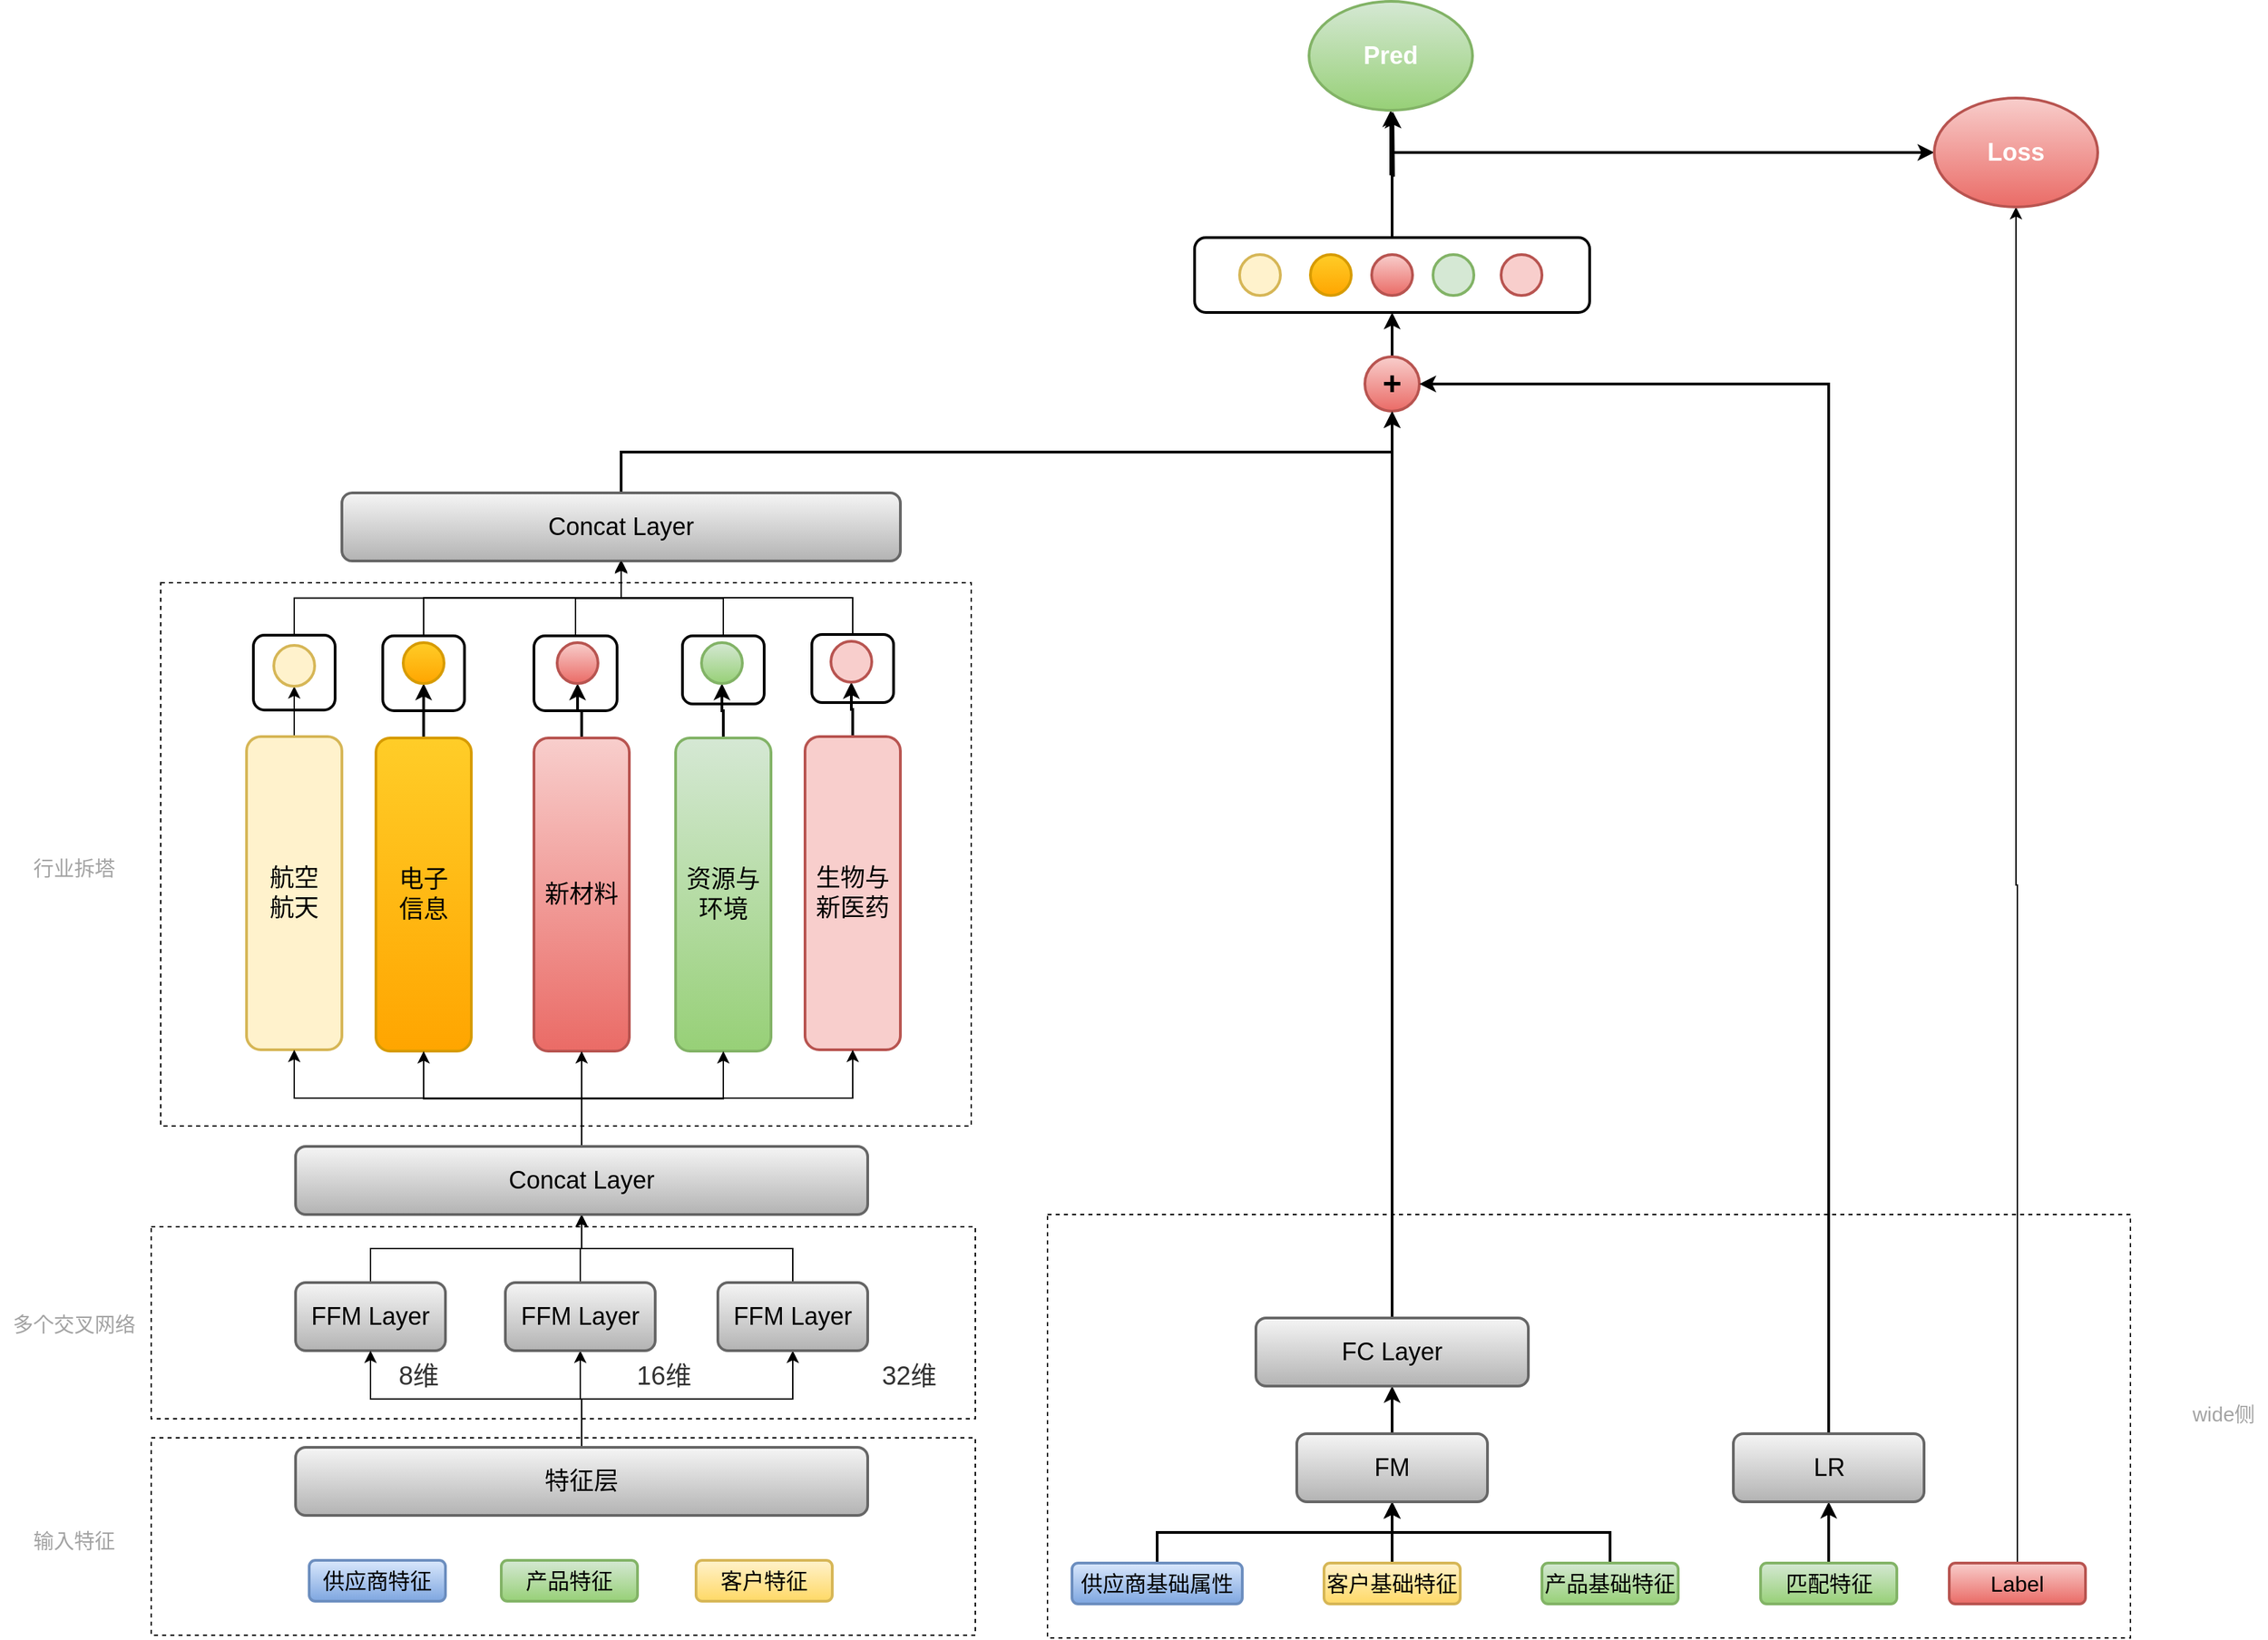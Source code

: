 <mxfile version="20.5.3" type="github">
  <diagram id="FtoD-XMlUUmFFMKcjNig" name="Page-1">
    <mxGraphModel dx="2556" dy="2064" grid="0" gridSize="10" guides="1" tooltips="1" connect="1" arrows="1" fold="1" page="0" pageScale="1" pageWidth="850" pageHeight="1100" math="0" shadow="0">
      <root>
        <mxCell id="0" />
        <mxCell id="1" parent="0" />
        <mxCell id="9xGQbu5b4NpAhHMv7e0Q-13" value="" style="rounded=0;whiteSpace=wrap;html=1;dashed=1;fontSize=15;fontColor=#A3A3A3;" vertex="1" parent="1">
          <mxGeometry x="692" y="390" width="795" height="311" as="geometry" />
        </mxCell>
        <mxCell id="9xGQbu5b4NpAhHMv7e0Q-11" value="" style="rounded=0;whiteSpace=wrap;html=1;dashed=1;fontSize=15;fontColor=#A3A3A3;" vertex="1" parent="1">
          <mxGeometry x="34" y="554" width="605" height="145" as="geometry" />
        </mxCell>
        <mxCell id="9xGQbu5b4NpAhHMv7e0Q-8" value="" style="rounded=0;whiteSpace=wrap;html=1;dashed=1;fontSize=15;fontColor=#A3A3A3;" vertex="1" parent="1">
          <mxGeometry x="34" y="399" width="605" height="141" as="geometry" />
        </mxCell>
        <mxCell id="9xGQbu5b4NpAhHMv7e0Q-6" value="" style="rounded=0;whiteSpace=wrap;html=1;dashed=1;fontSize=15;fontColor=#A3A3A3;" vertex="1" parent="1">
          <mxGeometry x="41" y="-74" width="595" height="399" as="geometry" />
        </mxCell>
        <mxCell id="lZUS2v1G8GHMa_mkW9TZ-2" value="供应商特征" style="rounded=1;whiteSpace=wrap;html=1;fontSize=16;fillColor=#dae8fc;strokeColor=#6c8ebf;gradientColor=#7ea6e0;strokeWidth=2;" parent="1" vertex="1">
          <mxGeometry x="150" y="644" width="100" height="30" as="geometry" />
        </mxCell>
        <mxCell id="lZUS2v1G8GHMa_mkW9TZ-4" value="产品特征" style="rounded=1;whiteSpace=wrap;html=1;fontSize=16;fillColor=#d5e8d4;strokeColor=#82b366;gradientColor=#97d077;strokeWidth=2;" parent="1" vertex="1">
          <mxGeometry x="291" y="644" width="100" height="30" as="geometry" />
        </mxCell>
        <mxCell id="lZUS2v1G8GHMa_mkW9TZ-6" value="客户特征" style="rounded=1;whiteSpace=wrap;html=1;fontSize=16;fillColor=#fff2cc;strokeColor=#d6b656;gradientColor=#ffd966;strokeWidth=2;" parent="1" vertex="1">
          <mxGeometry x="434" y="644" width="100" height="30" as="geometry" />
        </mxCell>
        <mxCell id="lZUS2v1G8GHMa_mkW9TZ-9" style="edgeStyle=orthogonalEdgeStyle;rounded=0;orthogonalLoop=1;jettySize=auto;html=1;exitX=0.5;exitY=0;exitDx=0;exitDy=0;entryX=0.5;entryY=1;entryDx=0;entryDy=0;strokeWidth=2;" parent="1" source="lZUS2v1G8GHMa_mkW9TZ-10" target="lZUS2v1G8GHMa_mkW9TZ-82" edge="1">
          <mxGeometry relative="1" as="geometry" />
        </mxCell>
        <mxCell id="lZUS2v1G8GHMa_mkW9TZ-10" value="供应商基础属性" style="rounded=1;whiteSpace=wrap;html=1;fontSize=16;fillColor=#dae8fc;strokeColor=#6c8ebf;gradientColor=#7ea6e0;strokeWidth=2;" parent="1" vertex="1">
          <mxGeometry x="710" y="646" width="125" height="30" as="geometry" />
        </mxCell>
        <mxCell id="lZUS2v1G8GHMa_mkW9TZ-11" style="edgeStyle=orthogonalEdgeStyle;rounded=0;orthogonalLoop=1;jettySize=auto;html=1;exitX=0.5;exitY=0;exitDx=0;exitDy=0;entryX=0.5;entryY=1;entryDx=0;entryDy=0;strokeWidth=2;" parent="1" source="lZUS2v1G8GHMa_mkW9TZ-12" target="lZUS2v1G8GHMa_mkW9TZ-106" edge="1">
          <mxGeometry relative="1" as="geometry" />
        </mxCell>
        <mxCell id="lZUS2v1G8GHMa_mkW9TZ-12" value="匹配特征" style="rounded=1;whiteSpace=wrap;html=1;fontSize=16;fillColor=#d5e8d4;strokeColor=#82b366;gradientColor=#97d077;strokeWidth=2;" parent="1" vertex="1">
          <mxGeometry x="1215.5" y="646" width="100" height="30" as="geometry" />
        </mxCell>
        <mxCell id="lZUS2v1G8GHMa_mkW9TZ-13" style="edgeStyle=orthogonalEdgeStyle;rounded=0;orthogonalLoop=1;jettySize=auto;html=1;exitX=0.5;exitY=0;exitDx=0;exitDy=0;entryX=0.5;entryY=1;entryDx=0;entryDy=0;strokeWidth=2;" parent="1" source="lZUS2v1G8GHMa_mkW9TZ-14" target="lZUS2v1G8GHMa_mkW9TZ-82" edge="1">
          <mxGeometry relative="1" as="geometry" />
        </mxCell>
        <mxCell id="lZUS2v1G8GHMa_mkW9TZ-14" value="客户基础特征" style="rounded=1;whiteSpace=wrap;html=1;fontSize=16;fillColor=#fff2cc;strokeColor=#d6b656;gradientColor=#ffd966;strokeWidth=2;" parent="1" vertex="1">
          <mxGeometry x="895" y="646" width="100" height="30" as="geometry" />
        </mxCell>
        <mxCell id="lZUS2v1G8GHMa_mkW9TZ-15" style="edgeStyle=orthogonalEdgeStyle;rounded=0;orthogonalLoop=1;jettySize=auto;html=1;exitX=0.5;exitY=0;exitDx=0;exitDy=0;entryX=0.5;entryY=1;entryDx=0;entryDy=0;strokeWidth=2;" parent="1" source="lZUS2v1G8GHMa_mkW9TZ-16" target="lZUS2v1G8GHMa_mkW9TZ-82" edge="1">
          <mxGeometry relative="1" as="geometry" />
        </mxCell>
        <mxCell id="lZUS2v1G8GHMa_mkW9TZ-16" value="产品基础特征" style="rounded=1;whiteSpace=wrap;html=1;fontSize=16;fillColor=#d5e8d4;strokeColor=#82b366;gradientColor=#97d077;strokeWidth=2;" parent="1" vertex="1">
          <mxGeometry x="1055" y="646" width="100" height="30" as="geometry" />
        </mxCell>
        <mxCell id="syDb2VAmhITfCRq654g6-47" style="edgeStyle=orthogonalEdgeStyle;rounded=0;jumpSize=1;orthogonalLoop=1;jettySize=auto;html=1;exitX=0.5;exitY=0;exitDx=0;exitDy=0;entryX=0.5;entryY=1;entryDx=0;entryDy=0;strokeWidth=1;fontSize=19;fontColor=#333333;" parent="1" source="lZUS2v1G8GHMa_mkW9TZ-20" target="syDb2VAmhITfCRq654g6-36" edge="1">
          <mxGeometry relative="1" as="geometry" />
        </mxCell>
        <mxCell id="lZUS2v1G8GHMa_mkW9TZ-20" value="FFM Layer" style="rounded=1;whiteSpace=wrap;html=1;fontSize=18;fillColor=#f5f5f5;gradientColor=#b3b3b3;strokeColor=#666666;strokeWidth=2;" parent="1" vertex="1">
          <mxGeometry x="140" y="440" width="110" height="50" as="geometry" />
        </mxCell>
        <mxCell id="lZUS2v1G8GHMa_mkW9TZ-38" style="edgeStyle=orthogonalEdgeStyle;rounded=0;orthogonalLoop=1;jettySize=auto;html=1;exitX=0.5;exitY=0;exitDx=0;exitDy=0;entryX=0.5;entryY=1;entryDx=0;entryDy=0;strokeWidth=2;" parent="1" source="lZUS2v1G8GHMa_mkW9TZ-40" target="lZUS2v1G8GHMa_mkW9TZ-56" edge="1">
          <mxGeometry relative="1" as="geometry" />
        </mxCell>
        <mxCell id="lZUS2v1G8GHMa_mkW9TZ-40" value="电子&lt;br&gt;信息" style="rounded=1;whiteSpace=wrap;html=1;fontSize=18;fillColor=#ffcd28;gradientColor=#ffa500;strokeColor=#d79b00;strokeWidth=2;" parent="1" vertex="1">
          <mxGeometry x="199" y="40" width="70" height="230" as="geometry" />
        </mxCell>
        <mxCell id="lZUS2v1G8GHMa_mkW9TZ-42" style="edgeStyle=orthogonalEdgeStyle;rounded=0;orthogonalLoop=1;jettySize=auto;html=1;exitX=0.5;exitY=0;exitDx=0;exitDy=0;entryX=0.5;entryY=1;entryDx=0;entryDy=0;strokeWidth=2;" parent="1" source="lZUS2v1G8GHMa_mkW9TZ-44" target="lZUS2v1G8GHMa_mkW9TZ-59" edge="1">
          <mxGeometry relative="1" as="geometry" />
        </mxCell>
        <mxCell id="lZUS2v1G8GHMa_mkW9TZ-44" value="新材料" style="rounded=1;whiteSpace=wrap;html=1;fontSize=18;fillColor=#f8cecc;gradientColor=#ea6b66;strokeColor=#b85450;strokeWidth=2;" parent="1" vertex="1">
          <mxGeometry x="315" y="40" width="70" height="230" as="geometry" />
        </mxCell>
        <mxCell id="lZUS2v1G8GHMa_mkW9TZ-45" style="edgeStyle=orthogonalEdgeStyle;rounded=0;orthogonalLoop=1;jettySize=auto;html=1;exitX=0.5;exitY=0;exitDx=0;exitDy=0;entryX=0.5;entryY=1;entryDx=0;entryDy=0;strokeWidth=2;" parent="1" source="lZUS2v1G8GHMa_mkW9TZ-46" target="lZUS2v1G8GHMa_mkW9TZ-63" edge="1">
          <mxGeometry relative="1" as="geometry" />
        </mxCell>
        <mxCell id="lZUS2v1G8GHMa_mkW9TZ-46" value="资源与环境" style="rounded=1;whiteSpace=wrap;html=1;fontSize=18;fillColor=#d5e8d4;gradientColor=#97d077;strokeColor=#82b366;strokeWidth=2;" parent="1" vertex="1">
          <mxGeometry x="419" y="40" width="70" height="230" as="geometry" />
        </mxCell>
        <mxCell id="lZUS2v1G8GHMa_mkW9TZ-56" value="" style="ellipse;whiteSpace=wrap;html=1;aspect=fixed;fillColor=#ffcd28;gradientColor=#ffa500;strokeColor=#d79b00;strokeWidth=2;" parent="1" vertex="1">
          <mxGeometry x="219" y="-30" width="30" height="30" as="geometry" />
        </mxCell>
        <mxCell id="lZUS2v1G8GHMa_mkW9TZ-59" value="" style="ellipse;whiteSpace=wrap;html=1;aspect=fixed;fillColor=#f8cecc;gradientColor=#ea6b66;strokeColor=#b85450;strokeWidth=2;" parent="1" vertex="1">
          <mxGeometry x="332" y="-30" width="30" height="30" as="geometry" />
        </mxCell>
        <mxCell id="lZUS2v1G8GHMa_mkW9TZ-63" value="" style="ellipse;whiteSpace=wrap;html=1;aspect=fixed;fillColor=#d5e8d4;gradientColor=#97d077;strokeColor=#82b366;strokeWidth=2;" parent="1" vertex="1">
          <mxGeometry x="438" y="-30" width="30" height="30" as="geometry" />
        </mxCell>
        <mxCell id="lZUS2v1G8GHMa_mkW9TZ-74" value="" style="ellipse;whiteSpace=wrap;html=1;aspect=fixed;fillColor=#ffcd28;gradientColor=#ffa500;strokeColor=#d79b00;strokeWidth=2;" parent="1" vertex="1">
          <mxGeometry x="885" y="-315" width="30" height="30" as="geometry" />
        </mxCell>
        <mxCell id="lZUS2v1G8GHMa_mkW9TZ-75" value="" style="ellipse;whiteSpace=wrap;html=1;aspect=fixed;fillColor=#f8cecc;gradientColor=#ea6b66;strokeColor=#b85450;strokeWidth=2;" parent="1" vertex="1">
          <mxGeometry x="930" y="-315" width="30" height="30" as="geometry" />
        </mxCell>
        <mxCell id="lZUS2v1G8GHMa_mkW9TZ-76" value="" style="ellipse;whiteSpace=wrap;html=1;aspect=fixed;fillColor=#d5e8d4;strokeColor=#82b366;strokeWidth=2;" parent="1" vertex="1">
          <mxGeometry x="975" y="-315" width="30" height="30" as="geometry" />
        </mxCell>
        <mxCell id="lZUS2v1G8GHMa_mkW9TZ-77" value="" style="ellipse;whiteSpace=wrap;html=1;aspect=fixed;fillColor=#f8cecc;strokeColor=#b85450;strokeWidth=2;" parent="1" vertex="1">
          <mxGeometry x="1025" y="-315" width="30" height="30" as="geometry" />
        </mxCell>
        <mxCell id="lZUS2v1G8GHMa_mkW9TZ-81" style="edgeStyle=orthogonalEdgeStyle;rounded=0;orthogonalLoop=1;jettySize=auto;html=1;exitX=0.5;exitY=0;exitDx=0;exitDy=0;entryX=0.5;entryY=1;entryDx=0;entryDy=0;strokeWidth=2;" parent="1" source="lZUS2v1G8GHMa_mkW9TZ-82" target="lZUS2v1G8GHMa_mkW9TZ-86" edge="1">
          <mxGeometry relative="1" as="geometry" />
        </mxCell>
        <mxCell id="lZUS2v1G8GHMa_mkW9TZ-82" value="FM" style="rounded=1;whiteSpace=wrap;html=1;fontSize=18;fillColor=#f5f5f5;gradientColor=#b3b3b3;strokeColor=#666666;strokeWidth=2;" parent="1" vertex="1">
          <mxGeometry x="875" y="551" width="140" height="50" as="geometry" />
        </mxCell>
        <mxCell id="lZUS2v1G8GHMa_mkW9TZ-85" style="edgeStyle=orthogonalEdgeStyle;rounded=0;orthogonalLoop=1;jettySize=auto;html=1;exitX=0.5;exitY=0;exitDx=0;exitDy=0;entryX=0.5;entryY=1;entryDx=0;entryDy=0;fontSize=16;strokeWidth=2;" parent="1" source="lZUS2v1G8GHMa_mkW9TZ-86" target="lZUS2v1G8GHMa_mkW9TZ-88" edge="1">
          <mxGeometry relative="1" as="geometry" />
        </mxCell>
        <mxCell id="lZUS2v1G8GHMa_mkW9TZ-86" value="FC Layer" style="rounded=1;whiteSpace=wrap;html=1;fontSize=18;fillColor=#f5f5f5;gradientColor=#b3b3b3;strokeColor=#666666;strokeWidth=2;" parent="1" vertex="1">
          <mxGeometry x="845" y="466" width="200" height="50" as="geometry" />
        </mxCell>
        <mxCell id="lZUS2v1G8GHMa_mkW9TZ-87" style="edgeStyle=orthogonalEdgeStyle;rounded=0;orthogonalLoop=1;jettySize=auto;html=1;exitX=0.5;exitY=0;exitDx=0;exitDy=0;entryX=0.5;entryY=1;entryDx=0;entryDy=0;fontSize=16;strokeWidth=2;" parent="1" source="lZUS2v1G8GHMa_mkW9TZ-88" target="lZUS2v1G8GHMa_mkW9TZ-92" edge="1">
          <mxGeometry relative="1" as="geometry" />
        </mxCell>
        <mxCell id="lZUS2v1G8GHMa_mkW9TZ-88" value="&lt;h1&gt;+&lt;/h1&gt;" style="ellipse;whiteSpace=wrap;html=1;aspect=fixed;fillColor=#f8cecc;gradientColor=#ea6b66;strokeColor=#b85450;strokeWidth=2;" parent="1" vertex="1">
          <mxGeometry x="925" y="-240" width="40" height="40" as="geometry" />
        </mxCell>
        <mxCell id="lZUS2v1G8GHMa_mkW9TZ-89" style="edgeStyle=orthogonalEdgeStyle;rounded=0;orthogonalLoop=1;jettySize=auto;html=1;exitX=0.5;exitY=0;exitDx=0;exitDy=0;entryX=0;entryY=0.5;entryDx=0;entryDy=0;fontSize=16;strokeWidth=2;" parent="1" source="lZUS2v1G8GHMa_mkW9TZ-92" target="lZUS2v1G8GHMa_mkW9TZ-116" edge="1">
          <mxGeometry relative="1" as="geometry">
            <Array as="points">
              <mxPoint x="945" y="-390" />
            </Array>
          </mxGeometry>
        </mxCell>
        <mxCell id="lZUS2v1G8GHMa_mkW9TZ-90" style="edgeStyle=orthogonalEdgeStyle;rounded=0;orthogonalLoop=1;jettySize=auto;html=1;exitX=0.5;exitY=0;exitDx=0;exitDy=0;fontSize=16;strokeWidth=2;" parent="1" source="lZUS2v1G8GHMa_mkW9TZ-92" edge="1">
          <mxGeometry relative="1" as="geometry">
            <mxPoint x="945.529" y="-420" as="targetPoint" />
          </mxGeometry>
        </mxCell>
        <mxCell id="lZUS2v1G8GHMa_mkW9TZ-91" style="edgeStyle=orthogonalEdgeStyle;rounded=0;orthogonalLoop=1;jettySize=auto;html=1;exitX=0.5;exitY=0;exitDx=0;exitDy=0;entryX=0.5;entryY=1;entryDx=0;entryDy=0;fontSize=18;strokeWidth=2;" parent="1" source="lZUS2v1G8GHMa_mkW9TZ-92" target="lZUS2v1G8GHMa_mkW9TZ-117" edge="1">
          <mxGeometry relative="1" as="geometry" />
        </mxCell>
        <mxCell id="lZUS2v1G8GHMa_mkW9TZ-92" value="" style="rounded=1;whiteSpace=wrap;html=1;shadow=0;gradientColor=none;fillColor=none;strokeWidth=2;" parent="1" vertex="1">
          <mxGeometry x="800" y="-327.5" width="290" height="55" as="geometry" />
        </mxCell>
        <mxCell id="lZUS2v1G8GHMa_mkW9TZ-149" style="edgeStyle=orthogonalEdgeStyle;rounded=0;orthogonalLoop=1;jettySize=auto;html=1;exitX=0.5;exitY=0;exitDx=0;exitDy=0;entryX=0.5;entryY=1;entryDx=0;entryDy=0;" parent="1" edge="1">
          <mxGeometry relative="1" as="geometry">
            <mxPoint x="234" y="-36" as="sourcePoint" />
            <mxPoint x="379" y="-91" as="targetPoint" />
            <Array as="points">
              <mxPoint x="234" y="-63" />
              <mxPoint x="379" y="-63" />
            </Array>
          </mxGeometry>
        </mxCell>
        <mxCell id="lZUS2v1G8GHMa_mkW9TZ-94" value="" style="rounded=1;whiteSpace=wrap;html=1;shadow=0;gradientColor=none;fillColor=none;strokeWidth=2;" parent="1" vertex="1">
          <mxGeometry x="204" y="-35" width="60" height="55" as="geometry" />
        </mxCell>
        <mxCell id="syDb2VAmhITfCRq654g6-43" style="edgeStyle=orthogonalEdgeStyle;rounded=0;jumpSize=1;orthogonalLoop=1;jettySize=auto;html=1;exitX=0.5;exitY=0;exitDx=0;exitDy=0;entryX=0.5;entryY=1;entryDx=0;entryDy=0;strokeWidth=1;fontSize=19;fontColor=#333333;" parent="1" source="lZUS2v1G8GHMa_mkW9TZ-96" target="lZUS2v1G8GHMa_mkW9TZ-104" edge="1">
          <mxGeometry relative="1" as="geometry" />
        </mxCell>
        <mxCell id="lZUS2v1G8GHMa_mkW9TZ-96" value="" style="rounded=1;whiteSpace=wrap;html=1;shadow=0;gradientColor=none;fillColor=none;strokeWidth=2;" parent="1" vertex="1">
          <mxGeometry x="315" y="-35" width="61" height="55" as="geometry" />
        </mxCell>
        <mxCell id="lZUS2v1G8GHMa_mkW9TZ-147" style="edgeStyle=orthogonalEdgeStyle;rounded=0;orthogonalLoop=1;jettySize=auto;html=1;exitX=0.5;exitY=0;exitDx=0;exitDy=0;entryX=0.5;entryY=1;entryDx=0;entryDy=0;" parent="1" source="lZUS2v1G8GHMa_mkW9TZ-100" target="lZUS2v1G8GHMa_mkW9TZ-104" edge="1">
          <mxGeometry relative="1" as="geometry" />
        </mxCell>
        <mxCell id="lZUS2v1G8GHMa_mkW9TZ-100" value="" style="rounded=1;whiteSpace=wrap;html=1;shadow=0;gradientColor=none;fillColor=none;strokeWidth=2;" parent="1" vertex="1">
          <mxGeometry x="424" y="-35" width="60" height="50" as="geometry" />
        </mxCell>
        <mxCell id="lZUS2v1G8GHMa_mkW9TZ-103" style="edgeStyle=orthogonalEdgeStyle;rounded=0;orthogonalLoop=1;jettySize=auto;html=1;exitX=0.5;exitY=0;exitDx=0;exitDy=0;strokeWidth=2;" parent="1" source="lZUS2v1G8GHMa_mkW9TZ-104" target="lZUS2v1G8GHMa_mkW9TZ-88" edge="1">
          <mxGeometry relative="1" as="geometry" />
        </mxCell>
        <mxCell id="lZUS2v1G8GHMa_mkW9TZ-104" value="Concat Layer" style="rounded=1;whiteSpace=wrap;html=1;fontSize=18;fillColor=#f5f5f5;gradientColor=#b3b3b3;strokeColor=#666666;strokeWidth=2;" parent="1" vertex="1">
          <mxGeometry x="174" y="-140" width="410" height="50" as="geometry" />
        </mxCell>
        <mxCell id="lZUS2v1G8GHMa_mkW9TZ-105" style="edgeStyle=orthogonalEdgeStyle;rounded=0;orthogonalLoop=1;jettySize=auto;html=1;exitX=0.5;exitY=0;exitDx=0;exitDy=0;entryX=1;entryY=0.5;entryDx=0;entryDy=0;strokeWidth=2;" parent="1" source="lZUS2v1G8GHMa_mkW9TZ-106" target="lZUS2v1G8GHMa_mkW9TZ-88" edge="1">
          <mxGeometry relative="1" as="geometry" />
        </mxCell>
        <mxCell id="lZUS2v1G8GHMa_mkW9TZ-106" value="LR" style="rounded=1;whiteSpace=wrap;html=1;fontSize=18;fillColor=#f5f5f5;gradientColor=#b3b3b3;strokeColor=#666666;strokeWidth=2;" parent="1" vertex="1">
          <mxGeometry x="1195.5" y="551" width="140" height="50" as="geometry" />
        </mxCell>
        <mxCell id="9xGQbu5b4NpAhHMv7e0Q-2" style="edgeStyle=orthogonalEdgeStyle;rounded=0;orthogonalLoop=1;jettySize=auto;html=1;entryX=0.5;entryY=1;entryDx=0;entryDy=0;" edge="1" parent="1" source="lZUS2v1G8GHMa_mkW9TZ-115" target="lZUS2v1G8GHMa_mkW9TZ-116">
          <mxGeometry relative="1" as="geometry" />
        </mxCell>
        <mxCell id="lZUS2v1G8GHMa_mkW9TZ-115" value="Label" style="rounded=1;whiteSpace=wrap;html=1;fontSize=16;fillColor=#f8cecc;strokeColor=#b85450;gradientColor=#ea6b66;strokeWidth=2;" parent="1" vertex="1">
          <mxGeometry x="1354" y="646" width="100" height="30" as="geometry" />
        </mxCell>
        <mxCell id="lZUS2v1G8GHMa_mkW9TZ-116" value="&lt;font style=&quot;font-size: 18px&quot;&gt;Loss&lt;/font&gt;" style="ellipse;whiteSpace=wrap;html=1;shadow=0;fontSize=18;strokeWidth=2;fillColor=#f8cecc;gradientColor=#ea6b66;fontStyle=1;strokeColor=#b85450;fontColor=#FFFFFF;" parent="1" vertex="1">
          <mxGeometry x="1343" y="-430" width="120" height="80" as="geometry" />
        </mxCell>
        <mxCell id="lZUS2v1G8GHMa_mkW9TZ-117" value="&lt;font style=&quot;font-size: 18px&quot;&gt;Pred&lt;/font&gt;" style="ellipse;whiteSpace=wrap;html=1;shadow=0;fontSize=18;strokeWidth=2;fillColor=#d5e8d4;gradientColor=#97d077;fontStyle=1;strokeColor=#82b366;fontColor=#FFFFFF;" parent="1" vertex="1">
          <mxGeometry x="884" y="-501" width="120" height="80" as="geometry" />
        </mxCell>
        <mxCell id="lZUS2v1G8GHMa_mkW9TZ-125" style="edgeStyle=orthogonalEdgeStyle;rounded=0;orthogonalLoop=1;jettySize=auto;html=1;exitX=0.5;exitY=0;exitDx=0;exitDy=0;entryX=0.5;entryY=1;entryDx=0;entryDy=0;strokeWidth=2;" parent="1" source="lZUS2v1G8GHMa_mkW9TZ-126" target="lZUS2v1G8GHMa_mkW9TZ-127" edge="1">
          <mxGeometry relative="1" as="geometry" />
        </mxCell>
        <mxCell id="lZUS2v1G8GHMa_mkW9TZ-126" value="生物与新医药" style="rounded=1;whiteSpace=wrap;html=1;fontSize=18;fillColor=#f8cecc;strokeColor=#b85450;strokeWidth=2;" parent="1" vertex="1">
          <mxGeometry x="514" y="39" width="70" height="230" as="geometry" />
        </mxCell>
        <mxCell id="lZUS2v1G8GHMa_mkW9TZ-127" value="" style="ellipse;whiteSpace=wrap;html=1;aspect=fixed;fillColor=#f8cecc;strokeColor=#b85450;strokeWidth=2;" parent="1" vertex="1">
          <mxGeometry x="533" y="-31" width="30" height="30" as="geometry" />
        </mxCell>
        <mxCell id="lZUS2v1G8GHMa_mkW9TZ-146" style="edgeStyle=orthogonalEdgeStyle;rounded=0;orthogonalLoop=1;jettySize=auto;html=1;exitX=0.5;exitY=0;exitDx=0;exitDy=0;entryX=0.5;entryY=1;entryDx=0;entryDy=0;" parent="1" source="lZUS2v1G8GHMa_mkW9TZ-128" target="lZUS2v1G8GHMa_mkW9TZ-104" edge="1">
          <mxGeometry relative="1" as="geometry">
            <Array as="points">
              <mxPoint x="549" y="-63" />
              <mxPoint x="379" y="-63" />
            </Array>
          </mxGeometry>
        </mxCell>
        <mxCell id="lZUS2v1G8GHMa_mkW9TZ-128" value="" style="rounded=1;whiteSpace=wrap;html=1;shadow=0;gradientColor=none;fillColor=none;strokeWidth=2;" parent="1" vertex="1">
          <mxGeometry x="519" y="-36" width="60" height="50" as="geometry" />
        </mxCell>
        <mxCell id="syDb2VAmhITfCRq654g6-44" style="edgeStyle=orthogonalEdgeStyle;rounded=0;jumpSize=1;orthogonalLoop=1;jettySize=auto;html=1;exitX=0.5;exitY=0;exitDx=0;exitDy=0;entryX=0.5;entryY=1;entryDx=0;entryDy=0;strokeWidth=1;fontSize=19;fontColor=#333333;" parent="1" source="syDb2VAmhITfCRq654g6-21" target="lZUS2v1G8GHMa_mkW9TZ-20" edge="1">
          <mxGeometry relative="1" as="geometry" />
        </mxCell>
        <mxCell id="syDb2VAmhITfCRq654g6-45" style="edgeStyle=orthogonalEdgeStyle;rounded=0;jumpSize=1;orthogonalLoop=1;jettySize=auto;html=1;exitX=0.5;exitY=0;exitDx=0;exitDy=0;entryX=0.5;entryY=1;entryDx=0;entryDy=0;strokeWidth=1;fontSize=19;fontColor=#333333;" parent="1" source="syDb2VAmhITfCRq654g6-21" target="syDb2VAmhITfCRq654g6-23" edge="1">
          <mxGeometry relative="1" as="geometry" />
        </mxCell>
        <mxCell id="syDb2VAmhITfCRq654g6-46" style="edgeStyle=orthogonalEdgeStyle;rounded=0;jumpSize=1;orthogonalLoop=1;jettySize=auto;html=1;exitX=0.5;exitY=0;exitDx=0;exitDy=0;entryX=0.5;entryY=1;entryDx=0;entryDy=0;strokeWidth=1;fontSize=19;fontColor=#333333;" parent="1" source="syDb2VAmhITfCRq654g6-21" target="syDb2VAmhITfCRq654g6-24" edge="1">
          <mxGeometry relative="1" as="geometry" />
        </mxCell>
        <mxCell id="syDb2VAmhITfCRq654g6-21" value="特征层" style="rounded=1;whiteSpace=wrap;html=1;fontSize=18;fillColor=#f5f5f5;gradientColor=#b3b3b3;strokeColor=#666666;strokeWidth=2;" parent="1" vertex="1">
          <mxGeometry x="140" y="561" width="420" height="50" as="geometry" />
        </mxCell>
        <mxCell id="syDb2VAmhITfCRq654g6-48" style="edgeStyle=orthogonalEdgeStyle;rounded=0;jumpSize=1;orthogonalLoop=1;jettySize=auto;html=1;exitX=0.5;exitY=0;exitDx=0;exitDy=0;entryX=0.5;entryY=1;entryDx=0;entryDy=0;strokeWidth=1;fontSize=19;fontColor=#333333;" parent="1" source="syDb2VAmhITfCRq654g6-23" target="syDb2VAmhITfCRq654g6-36" edge="1">
          <mxGeometry relative="1" as="geometry" />
        </mxCell>
        <mxCell id="syDb2VAmhITfCRq654g6-23" value="FFM Layer" style="rounded=1;whiteSpace=wrap;html=1;fontSize=18;fillColor=#f5f5f5;gradientColor=#b3b3b3;strokeColor=#666666;strokeWidth=2;" parent="1" vertex="1">
          <mxGeometry x="294" y="440" width="110" height="50" as="geometry" />
        </mxCell>
        <mxCell id="syDb2VAmhITfCRq654g6-49" style="edgeStyle=orthogonalEdgeStyle;rounded=0;jumpSize=1;orthogonalLoop=1;jettySize=auto;html=1;exitX=0.5;exitY=0;exitDx=0;exitDy=0;entryX=0.5;entryY=1;entryDx=0;entryDy=0;strokeWidth=1;fontSize=19;fontColor=#333333;" parent="1" source="syDb2VAmhITfCRq654g6-24" target="syDb2VAmhITfCRq654g6-36" edge="1">
          <mxGeometry relative="1" as="geometry" />
        </mxCell>
        <mxCell id="syDb2VAmhITfCRq654g6-24" value="FFM Layer" style="rounded=1;whiteSpace=wrap;html=1;fontSize=18;fillColor=#f5f5f5;gradientColor=#b3b3b3;strokeColor=#666666;strokeWidth=2;" parent="1" vertex="1">
          <mxGeometry x="450" y="440" width="110" height="50" as="geometry" />
        </mxCell>
        <mxCell id="syDb2VAmhITfCRq654g6-25" value="16维" style="text;html=1;align=center;verticalAlign=middle;resizable=0;points=[];autosize=1;strokeColor=none;fillColor=none;fontSize=19;fontColor=#333333;" parent="1" vertex="1">
          <mxGeometry x="380" y="489" width="60" height="40" as="geometry" />
        </mxCell>
        <mxCell id="syDb2VAmhITfCRq654g6-26" value="32维" style="text;html=1;align=center;verticalAlign=middle;resizable=0;points=[];autosize=1;strokeColor=none;fillColor=none;fontSize=19;fontColor=#333333;" parent="1" vertex="1">
          <mxGeometry x="560" y="489" width="60" height="40" as="geometry" />
        </mxCell>
        <mxCell id="syDb2VAmhITfCRq654g6-27" value="8维" style="text;html=1;align=center;verticalAlign=middle;resizable=0;points=[];autosize=1;strokeColor=none;fillColor=none;fontSize=19;fontColor=#333333;" parent="1" vertex="1">
          <mxGeometry x="205" y="489" width="50" height="40" as="geometry" />
        </mxCell>
        <mxCell id="syDb2VAmhITfCRq654g6-34" style="edgeStyle=orthogonalEdgeStyle;rounded=0;jumpSize=1;orthogonalLoop=1;jettySize=auto;html=1;exitX=0.5;exitY=0;exitDx=0;exitDy=0;entryX=0.5;entryY=1;entryDx=0;entryDy=0;strokeWidth=1;fontSize=19;fontColor=#333333;" parent="1" source="syDb2VAmhITfCRq654g6-28" target="syDb2VAmhITfCRq654g6-30" edge="1">
          <mxGeometry relative="1" as="geometry" />
        </mxCell>
        <mxCell id="syDb2VAmhITfCRq654g6-28" value="航空&lt;br&gt;航天" style="rounded=1;whiteSpace=wrap;html=1;fontSize=18;fillColor=#fff2cc;strokeColor=#d6b656;strokeWidth=2;" parent="1" vertex="1">
          <mxGeometry x="104" y="39" width="70" height="230" as="geometry" />
        </mxCell>
        <mxCell id="syDb2VAmhITfCRq654g6-30" value="" style="ellipse;whiteSpace=wrap;html=1;aspect=fixed;fillColor=#fff2cc;strokeColor=#d6b656;strokeWidth=2;" parent="1" vertex="1">
          <mxGeometry x="124" y="-28" width="30" height="30" as="geometry" />
        </mxCell>
        <mxCell id="syDb2VAmhITfCRq654g6-35" style="edgeStyle=orthogonalEdgeStyle;rounded=0;jumpSize=1;orthogonalLoop=1;jettySize=auto;html=1;exitX=0.5;exitY=0;exitDx=0;exitDy=0;entryX=0.5;entryY=1;entryDx=0;entryDy=0;strokeWidth=1;fontSize=19;fontColor=#333333;" parent="1" source="syDb2VAmhITfCRq654g6-31" target="lZUS2v1G8GHMa_mkW9TZ-104" edge="1">
          <mxGeometry relative="1" as="geometry" />
        </mxCell>
        <mxCell id="syDb2VAmhITfCRq654g6-31" value="" style="rounded=1;whiteSpace=wrap;html=1;shadow=0;gradientColor=none;fillColor=none;strokeWidth=2;" parent="1" vertex="1">
          <mxGeometry x="109" y="-35.5" width="60" height="55" as="geometry" />
        </mxCell>
        <mxCell id="syDb2VAmhITfCRq654g6-38" style="edgeStyle=orthogonalEdgeStyle;rounded=0;jumpSize=1;orthogonalLoop=1;jettySize=auto;html=1;exitX=0.5;exitY=0;exitDx=0;exitDy=0;entryX=0.5;entryY=1;entryDx=0;entryDy=0;strokeWidth=1;fontSize=19;fontColor=#333333;" parent="1" source="syDb2VAmhITfCRq654g6-36" target="syDb2VAmhITfCRq654g6-28" edge="1">
          <mxGeometry relative="1" as="geometry" />
        </mxCell>
        <mxCell id="syDb2VAmhITfCRq654g6-39" style="edgeStyle=orthogonalEdgeStyle;rounded=0;jumpSize=1;orthogonalLoop=1;jettySize=auto;html=1;exitX=0.5;exitY=0;exitDx=0;exitDy=0;entryX=0.5;entryY=1;entryDx=0;entryDy=0;strokeWidth=1;fontSize=19;fontColor=#333333;" parent="1" source="syDb2VAmhITfCRq654g6-36" target="lZUS2v1G8GHMa_mkW9TZ-40" edge="1">
          <mxGeometry relative="1" as="geometry" />
        </mxCell>
        <mxCell id="syDb2VAmhITfCRq654g6-40" style="edgeStyle=orthogonalEdgeStyle;rounded=0;jumpSize=1;orthogonalLoop=1;jettySize=auto;html=1;exitX=0.5;exitY=0;exitDx=0;exitDy=0;entryX=0.5;entryY=1;entryDx=0;entryDy=0;strokeWidth=1;fontSize=19;fontColor=#333333;" parent="1" source="syDb2VAmhITfCRq654g6-36" target="lZUS2v1G8GHMa_mkW9TZ-44" edge="1">
          <mxGeometry relative="1" as="geometry" />
        </mxCell>
        <mxCell id="syDb2VAmhITfCRq654g6-41" style="edgeStyle=orthogonalEdgeStyle;rounded=0;jumpSize=1;orthogonalLoop=1;jettySize=auto;html=1;exitX=0.5;exitY=0;exitDx=0;exitDy=0;entryX=0.5;entryY=1;entryDx=0;entryDy=0;strokeWidth=1;fontSize=19;fontColor=#333333;" parent="1" source="syDb2VAmhITfCRq654g6-36" target="lZUS2v1G8GHMa_mkW9TZ-46" edge="1">
          <mxGeometry relative="1" as="geometry" />
        </mxCell>
        <mxCell id="syDb2VAmhITfCRq654g6-42" style="edgeStyle=orthogonalEdgeStyle;rounded=0;jumpSize=1;orthogonalLoop=1;jettySize=auto;html=1;exitX=0.5;exitY=0;exitDx=0;exitDy=0;entryX=0.5;entryY=1;entryDx=0;entryDy=0;strokeWidth=1;fontSize=19;fontColor=#333333;" parent="1" source="syDb2VAmhITfCRq654g6-36" target="lZUS2v1G8GHMa_mkW9TZ-126" edge="1">
          <mxGeometry relative="1" as="geometry" />
        </mxCell>
        <mxCell id="syDb2VAmhITfCRq654g6-36" value="Concat Layer" style="rounded=1;whiteSpace=wrap;html=1;fontSize=18;fillColor=#f5f5f5;gradientColor=#b3b3b3;strokeColor=#666666;strokeWidth=2;" parent="1" vertex="1">
          <mxGeometry x="140" y="340" width="420" height="50" as="geometry" />
        </mxCell>
        <mxCell id="9xGQbu5b4NpAhHMv7e0Q-1" value="" style="ellipse;whiteSpace=wrap;html=1;aspect=fixed;fillColor=#fff2cc;strokeColor=#d6b656;strokeWidth=2;" vertex="1" parent="1">
          <mxGeometry x="833" y="-315" width="30" height="30" as="geometry" />
        </mxCell>
        <mxCell id="9xGQbu5b4NpAhHMv7e0Q-4" value="&lt;font color=&quot;#a3a3a3&quot; style=&quot;font-size: 15px;&quot;&gt;行业拆塔&lt;/font&gt;" style="text;html=1;align=center;verticalAlign=middle;resizable=0;points=[];autosize=1;strokeColor=none;fillColor=none;" vertex="1" parent="1">
          <mxGeometry x="-62" y="119.5" width="78" height="30" as="geometry" />
        </mxCell>
        <mxCell id="9xGQbu5b4NpAhHMv7e0Q-9" value="&lt;font color=&quot;#a3a3a3&quot;&gt;&lt;span style=&quot;font-size: 15px;&quot;&gt;多个交叉网络&lt;/span&gt;&lt;/font&gt;" style="text;html=1;align=center;verticalAlign=middle;resizable=0;points=[];autosize=1;strokeColor=none;fillColor=none;" vertex="1" parent="1">
          <mxGeometry x="-77" y="454.5" width="108" height="30" as="geometry" />
        </mxCell>
        <mxCell id="9xGQbu5b4NpAhHMv7e0Q-12" value="&lt;font color=&quot;#a3a3a3&quot;&gt;&lt;span style=&quot;font-size: 15px;&quot;&gt;输入特征&lt;/span&gt;&lt;/font&gt;" style="text;html=1;align=center;verticalAlign=middle;resizable=0;points=[];autosize=1;strokeColor=none;fillColor=none;" vertex="1" parent="1">
          <mxGeometry x="-62" y="614" width="78" height="30" as="geometry" />
        </mxCell>
        <mxCell id="9xGQbu5b4NpAhHMv7e0Q-14" value="&lt;font color=&quot;#a3a3a3&quot;&gt;&lt;span style=&quot;font-size: 15px;&quot;&gt;wide侧&lt;/span&gt;&lt;/font&gt;" style="text;html=1;align=center;verticalAlign=middle;resizable=0;points=[];autosize=1;strokeColor=none;fillColor=none;" vertex="1" parent="1">
          <mxGeometry x="1523" y="521" width="64" height="30" as="geometry" />
        </mxCell>
      </root>
    </mxGraphModel>
  </diagram>
</mxfile>
